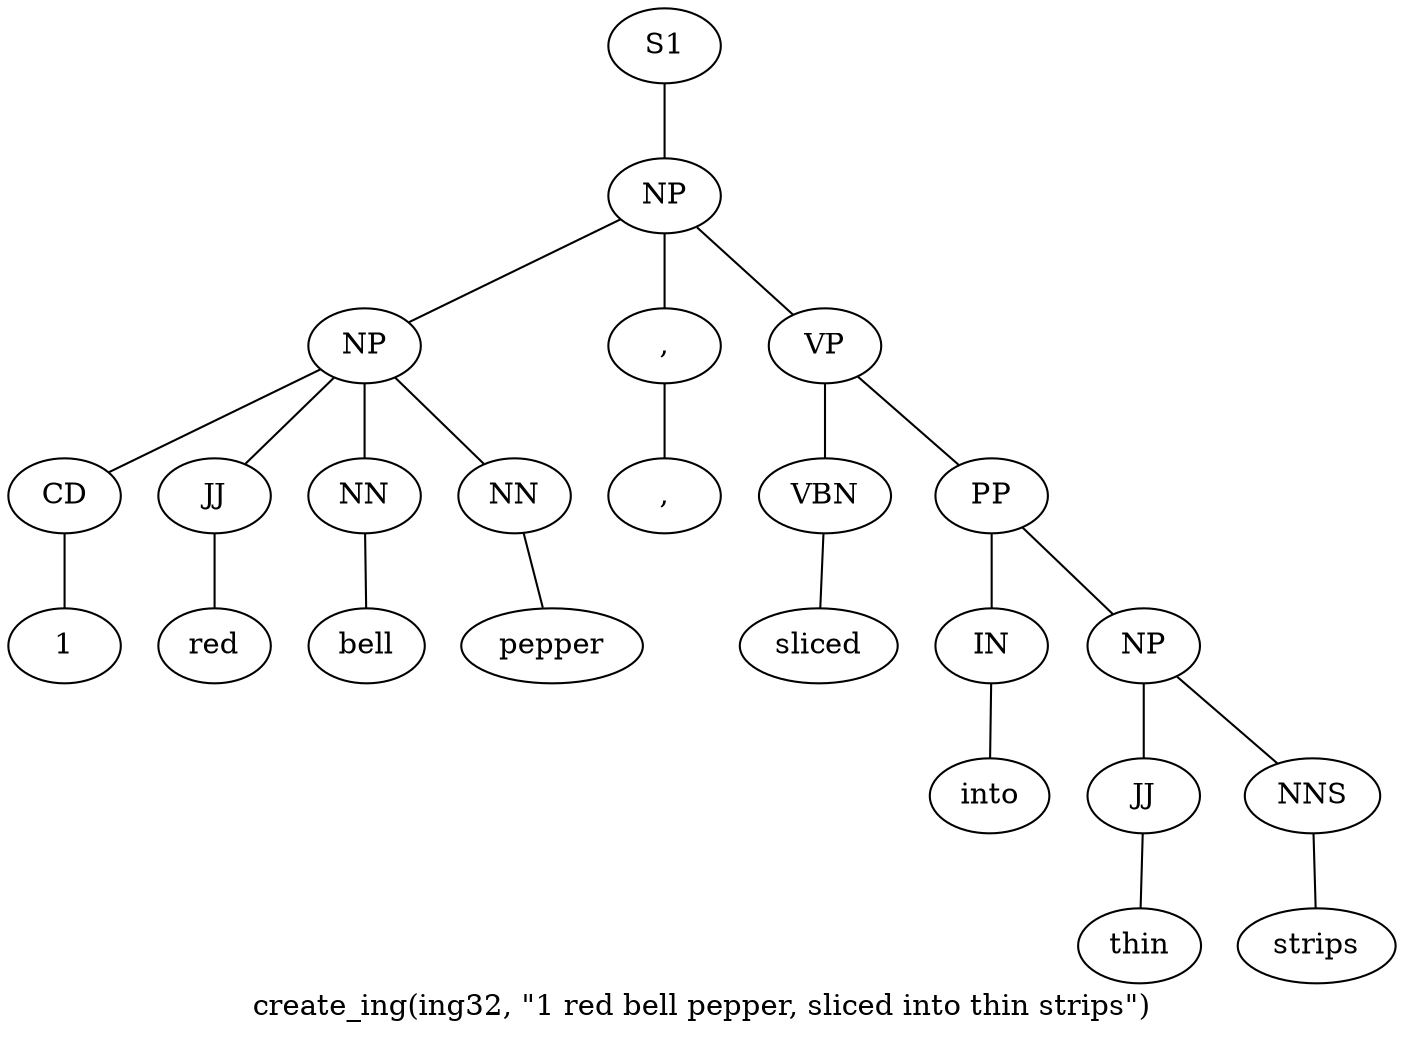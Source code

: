 graph SyntaxGraph {
	label = "create_ing(ing32, \"1 red bell pepper, sliced into thin strips\")";
	Node0 [label="S1"];
	Node1 [label="NP"];
	Node2 [label="NP"];
	Node3 [label="CD"];
	Node4 [label="1"];
	Node5 [label="JJ"];
	Node6 [label="red"];
	Node7 [label="NN"];
	Node8 [label="bell"];
	Node9 [label="NN"];
	Node10 [label="pepper"];
	Node11 [label=","];
	Node12 [label=","];
	Node13 [label="VP"];
	Node14 [label="VBN"];
	Node15 [label="sliced"];
	Node16 [label="PP"];
	Node17 [label="IN"];
	Node18 [label="into"];
	Node19 [label="NP"];
	Node20 [label="JJ"];
	Node21 [label="thin"];
	Node22 [label="NNS"];
	Node23 [label="strips"];

	Node0 -- Node1;
	Node1 -- Node2;
	Node1 -- Node11;
	Node1 -- Node13;
	Node2 -- Node3;
	Node2 -- Node5;
	Node2 -- Node7;
	Node2 -- Node9;
	Node3 -- Node4;
	Node5 -- Node6;
	Node7 -- Node8;
	Node9 -- Node10;
	Node11 -- Node12;
	Node13 -- Node14;
	Node13 -- Node16;
	Node14 -- Node15;
	Node16 -- Node17;
	Node16 -- Node19;
	Node17 -- Node18;
	Node19 -- Node20;
	Node19 -- Node22;
	Node20 -- Node21;
	Node22 -- Node23;
}